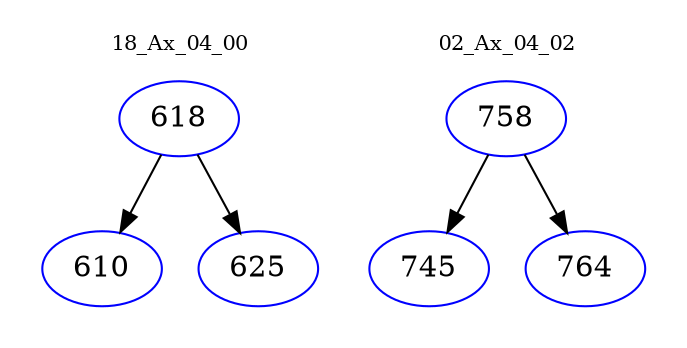 digraph{
subgraph cluster_0 {
color = white
label = "18_Ax_04_00";
fontsize=10;
T0_618 [label="618", color="blue"]
T0_618 -> T0_610 [color="black"]
T0_610 [label="610", color="blue"]
T0_618 -> T0_625 [color="black"]
T0_625 [label="625", color="blue"]
}
subgraph cluster_1 {
color = white
label = "02_Ax_04_02";
fontsize=10;
T1_758 [label="758", color="blue"]
T1_758 -> T1_745 [color="black"]
T1_745 [label="745", color="blue"]
T1_758 -> T1_764 [color="black"]
T1_764 [label="764", color="blue"]
}
}

